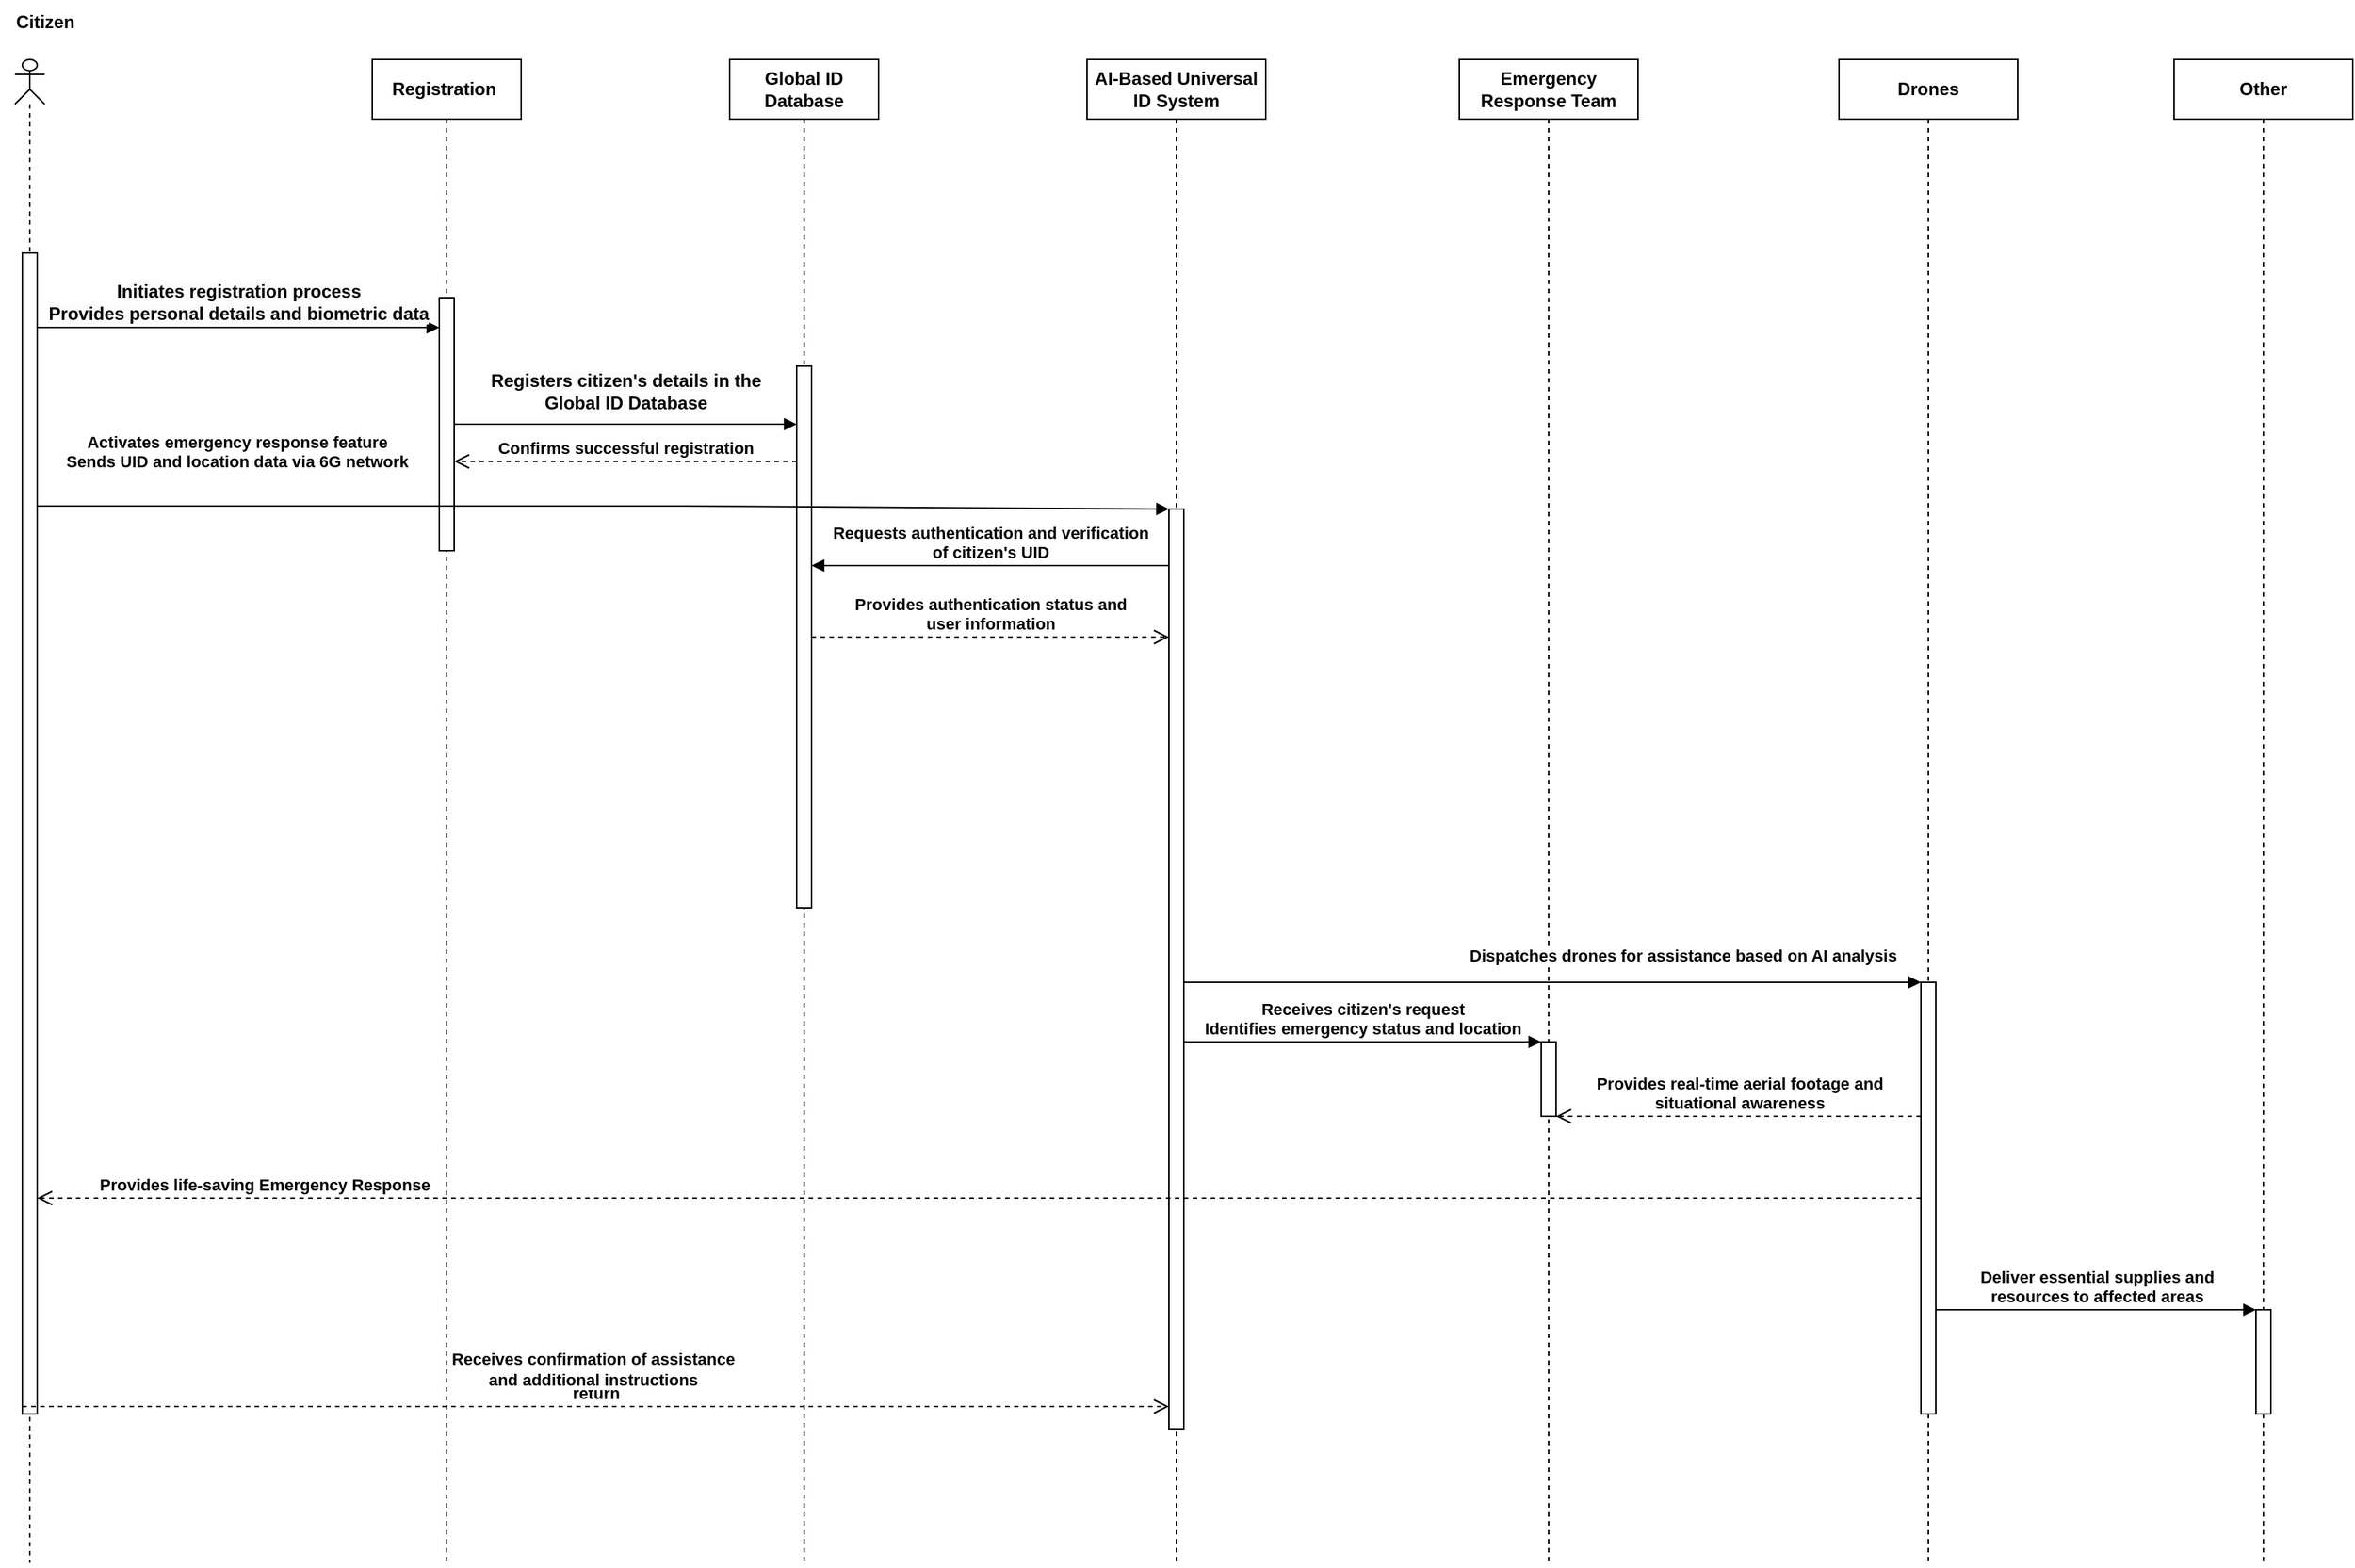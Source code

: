 <mxfile version="24.2.0" type="github">
  <diagram name="Page-1" id="QKDvNmiI1PhG7flJE1R0">
    <mxGraphModel dx="1735" dy="1130" grid="0" gridSize="12" guides="1" tooltips="1" connect="1" arrows="1" fold="1" page="1" pageScale="1" pageWidth="850" pageHeight="1100" background="none" math="0" shadow="0">
      <root>
        <mxCell id="0" />
        <mxCell id="1" parent="0" />
        <mxCell id="bTPni2AEoeqcdZ7u2Vhd-3" value="" style="shape=umlLifeline;perimeter=lifelinePerimeter;whiteSpace=wrap;html=1;container=1;dropTarget=0;collapsible=0;recursiveResize=0;outlineConnect=0;portConstraint=eastwest;newEdgeStyle={&quot;curved&quot;:0,&quot;rounded&quot;:0};participant=umlActor;size=30;fontStyle=1;fontFamily=Helvetica;" parent="1" vertex="1">
          <mxGeometry x="50" y="50" width="20" height="1010" as="geometry" />
        </mxCell>
        <mxCell id="bTPni2AEoeqcdZ7u2Vhd-5" value="" style="html=1;points=[[0,0,0,0,5],[0,1,0,0,-5],[1,0,0,0,5],[1,1,0,0,-5]];perimeter=orthogonalPerimeter;outlineConnect=0;targetShapes=umlLifeline;portConstraint=eastwest;newEdgeStyle={&quot;curved&quot;:0,&quot;rounded&quot;:0};fontStyle=1;fontFamily=Helvetica;" parent="bTPni2AEoeqcdZ7u2Vhd-3" vertex="1">
          <mxGeometry x="5" y="130" width="10" height="780" as="geometry" />
        </mxCell>
        <mxCell id="bTPni2AEoeqcdZ7u2Vhd-4" value="Citizen" style="text;html=1;align=center;verticalAlign=middle;resizable=0;points=[];autosize=1;strokeColor=none;fillColor=none;fontStyle=1;fontFamily=Helvetica;" parent="1" vertex="1">
          <mxGeometry x="40" y="10" width="60" height="30" as="geometry" />
        </mxCell>
        <mxCell id="bTPni2AEoeqcdZ7u2Vhd-6" value="Registration&amp;nbsp;" style="shape=umlLifeline;perimeter=lifelinePerimeter;whiteSpace=wrap;html=1;container=1;dropTarget=0;collapsible=0;recursiveResize=0;outlineConnect=0;portConstraint=eastwest;newEdgeStyle={&quot;curved&quot;:0,&quot;rounded&quot;:0};fontStyle=1;fontFamily=Helvetica;" parent="1" vertex="1">
          <mxGeometry x="290" y="50" width="100" height="1010" as="geometry" />
        </mxCell>
        <mxCell id="bTPni2AEoeqcdZ7u2Vhd-10" value="" style="html=1;points=[[0,0,0,0,5],[0,1,0,0,-5],[1,0,0,0,5],[1,1,0,0,-5]];perimeter=orthogonalPerimeter;outlineConnect=0;targetShapes=umlLifeline;portConstraint=eastwest;newEdgeStyle={&quot;curved&quot;:0,&quot;rounded&quot;:0};fontStyle=1;fontFamily=Helvetica;" parent="bTPni2AEoeqcdZ7u2Vhd-6" vertex="1">
          <mxGeometry x="45" y="160" width="10" height="170" as="geometry" />
        </mxCell>
        <mxCell id="bTPni2AEoeqcdZ7u2Vhd-7" value="Global ID Database" style="shape=umlLifeline;perimeter=lifelinePerimeter;whiteSpace=wrap;html=1;container=1;dropTarget=0;collapsible=0;recursiveResize=0;outlineConnect=0;portConstraint=eastwest;newEdgeStyle={&quot;curved&quot;:0,&quot;rounded&quot;:0};fontStyle=1;fontFamily=Helvetica;" parent="1" vertex="1">
          <mxGeometry x="530" y="50" width="100" height="1012" as="geometry" />
        </mxCell>
        <mxCell id="bTPni2AEoeqcdZ7u2Vhd-12" value="" style="html=1;points=[[0,0,0,0,5],[0,1,0,0,-5],[1,0,0,0,5],[1,1,0,0,-5]];perimeter=orthogonalPerimeter;outlineConnect=0;targetShapes=umlLifeline;portConstraint=eastwest;newEdgeStyle={&quot;curved&quot;:0,&quot;rounded&quot;:0};fontStyle=1;fontFamily=Helvetica;" parent="bTPni2AEoeqcdZ7u2Vhd-7" vertex="1">
          <mxGeometry x="45" y="206" width="10" height="364" as="geometry" />
        </mxCell>
        <mxCell id="bTPni2AEoeqcdZ7u2Vhd-21" value="Confirms successful registration" style="html=1;verticalAlign=bottom;endArrow=open;dashed=1;endSize=8;curved=0;rounded=0;fontStyle=1;fontFamily=Helvetica;" parent="1" source="bTPni2AEoeqcdZ7u2Vhd-12" target="bTPni2AEoeqcdZ7u2Vhd-10" edge="1">
          <mxGeometry relative="1" as="geometry">
            <mxPoint x="540" y="420" as="sourcePoint" />
            <mxPoint x="490" y="400" as="targetPoint" />
            <Array as="points">
              <mxPoint x="490" y="320" />
            </Array>
            <mxPoint as="offset" />
          </mxGeometry>
        </mxCell>
        <mxCell id="bTPni2AEoeqcdZ7u2Vhd-26" value="&lt;span style=&quot;font-size: 12px; background-color: rgb(251, 251, 251);&quot;&gt;Initiates registration process&lt;/span&gt;&lt;br style=&quot;font-size: 12px; background-color: rgb(251, 251, 251);&quot;&gt;&lt;span style=&quot;font-size: 12px; background-color: rgb(251, 251, 251);&quot;&gt;Provides personal details and biometric data&lt;/span&gt;" style="html=1;verticalAlign=bottom;endArrow=block;curved=0;rounded=0;fontStyle=1;fontFamily=Helvetica;" parent="1" source="bTPni2AEoeqcdZ7u2Vhd-5" target="bTPni2AEoeqcdZ7u2Vhd-10" edge="1">
          <mxGeometry width="80" relative="1" as="geometry">
            <mxPoint x="210" y="490" as="sourcePoint" />
            <mxPoint x="290" y="490" as="targetPoint" />
            <Array as="points">
              <mxPoint x="200" y="230" />
            </Array>
          </mxGeometry>
        </mxCell>
        <mxCell id="bTPni2AEoeqcdZ7u2Vhd-27" value="&lt;span style=&quot;font-size: 12px; background-color: rgb(251, 251, 251);&quot;&gt;Registers citizen&#39;s details in the&lt;/span&gt;&lt;br style=&quot;font-size: 12px; background-color: rgb(251, 251, 251);&quot;&gt;&lt;span style=&quot;font-size: 12px; background-color: rgb(251, 251, 251);&quot;&gt;Global ID Database&lt;/span&gt;" style="html=1;verticalAlign=bottom;endArrow=block;curved=0;rounded=0;fontStyle=1;fontFamily=Helvetica;" parent="1" source="bTPni2AEoeqcdZ7u2Vhd-10" target="bTPni2AEoeqcdZ7u2Vhd-12" edge="1">
          <mxGeometry y="5" width="80" relative="1" as="geometry">
            <mxPoint x="410" y="250" as="sourcePoint" />
            <mxPoint x="595" y="250" as="targetPoint" />
            <mxPoint as="offset" />
          </mxGeometry>
        </mxCell>
        <mxCell id="bTPni2AEoeqcdZ7u2Vhd-28" value="AI-Based Universal ID System" style="shape=umlLifeline;perimeter=lifelinePerimeter;whiteSpace=wrap;html=1;container=1;dropTarget=0;collapsible=0;recursiveResize=0;outlineConnect=0;portConstraint=eastwest;newEdgeStyle={&quot;curved&quot;:0,&quot;rounded&quot;:0};fontStyle=1;fontFamily=Helvetica;" parent="1" vertex="1">
          <mxGeometry x="770" y="50" width="120" height="1012" as="geometry" />
        </mxCell>
        <mxCell id="bTPni2AEoeqcdZ7u2Vhd-29" value="" style="html=1;points=[[0,0,0,0,5],[0,1,0,0,-5],[1,0,0,0,5],[1,1,0,0,-5]];perimeter=orthogonalPerimeter;outlineConnect=0;targetShapes=umlLifeline;portConstraint=eastwest;newEdgeStyle={&quot;curved&quot;:0,&quot;rounded&quot;:0};fontStyle=1;fontFamily=Helvetica;" parent="bTPni2AEoeqcdZ7u2Vhd-28" vertex="1">
          <mxGeometry x="55" y="302" width="10" height="618" as="geometry" />
        </mxCell>
        <mxCell id="bTPni2AEoeqcdZ7u2Vhd-30" value="Requests authentication and verification&lt;br&gt;of citizen&#39;s UID" style="html=1;verticalAlign=bottom;endArrow=block;curved=0;rounded=0;fontStyle=1;fontFamily=Helvetica;" parent="1" source="bTPni2AEoeqcdZ7u2Vhd-29" target="bTPni2AEoeqcdZ7u2Vhd-12" edge="1">
          <mxGeometry width="80" relative="1" as="geometry">
            <mxPoint x="710" y="355" as="sourcePoint" />
            <mxPoint x="760" y="410" as="targetPoint" />
            <Array as="points">
              <mxPoint x="720" y="390" />
            </Array>
          </mxGeometry>
        </mxCell>
        <mxCell id="bTPni2AEoeqcdZ7u2Vhd-31" value="Activates emergency response feature&lt;br&gt;Sends UID and location data via 6G network" style="html=1;verticalAlign=bottom;endArrow=block;curved=0;rounded=0;fontStyle=1;fontFamily=Helvetica;" parent="1" source="bTPni2AEoeqcdZ7u2Vhd-5" target="bTPni2AEoeqcdZ7u2Vhd-29" edge="1">
          <mxGeometry x="-0.647" y="21" width="80" relative="1" as="geometry">
            <mxPoint x="110" y="360" as="sourcePoint" />
            <mxPoint x="190" y="360" as="targetPoint" />
            <Array as="points">
              <mxPoint x="500" y="350" />
            </Array>
            <mxPoint as="offset" />
          </mxGeometry>
        </mxCell>
        <mxCell id="bTPni2AEoeqcdZ7u2Vhd-32" value="Provides authentication status and&lt;br&gt;user information" style="html=1;verticalAlign=bottom;endArrow=open;dashed=1;endSize=8;curved=0;rounded=0;fontStyle=1;fontFamily=Helvetica;" parent="1" source="bTPni2AEoeqcdZ7u2Vhd-12" target="bTPni2AEoeqcdZ7u2Vhd-29" edge="1">
          <mxGeometry relative="1" as="geometry">
            <mxPoint x="645" y="440" as="sourcePoint" />
            <mxPoint x="905" y="440" as="targetPoint" />
          </mxGeometry>
        </mxCell>
        <mxCell id="bTPni2AEoeqcdZ7u2Vhd-33" value="Emergency Response Team" style="shape=umlLifeline;perimeter=lifelinePerimeter;whiteSpace=wrap;html=1;container=1;dropTarget=0;collapsible=0;recursiveResize=0;outlineConnect=0;portConstraint=eastwest;newEdgeStyle={&quot;curved&quot;:0,&quot;rounded&quot;:0};fontStyle=1;fontFamily=Helvetica;" parent="1" vertex="1">
          <mxGeometry x="1020" y="50" width="120" height="1012" as="geometry" />
        </mxCell>
        <mxCell id="bTPni2AEoeqcdZ7u2Vhd-34" value="" style="html=1;points=[[0,0,0,0,5],[0,1,0,0,-5],[1,0,0,0,5],[1,1,0,0,-5]];perimeter=orthogonalPerimeter;outlineConnect=0;targetShapes=umlLifeline;portConstraint=eastwest;newEdgeStyle={&quot;curved&quot;:0,&quot;rounded&quot;:0};fontStyle=1;fontFamily=Helvetica;" parent="bTPni2AEoeqcdZ7u2Vhd-33" vertex="1">
          <mxGeometry x="55" y="660" width="10" height="50" as="geometry" />
        </mxCell>
        <mxCell id="bTPni2AEoeqcdZ7u2Vhd-35" value="Receives citizen&#39;s request&lt;br&gt;Identifies emergency status and location" style="html=1;verticalAlign=bottom;endArrow=block;curved=0;rounded=0;fontStyle=1;fontFamily=Helvetica;" parent="1" source="bTPni2AEoeqcdZ7u2Vhd-29" target="bTPni2AEoeqcdZ7u2Vhd-34" edge="1">
          <mxGeometry width="80" relative="1" as="geometry">
            <mxPoint x="980" y="510" as="sourcePoint" />
            <mxPoint x="1060" y="510" as="targetPoint" />
          </mxGeometry>
        </mxCell>
        <mxCell id="bTPni2AEoeqcdZ7u2Vhd-37" value="Drones" style="shape=umlLifeline;perimeter=lifelinePerimeter;whiteSpace=wrap;html=1;container=1;dropTarget=0;collapsible=0;recursiveResize=0;outlineConnect=0;portConstraint=eastwest;newEdgeStyle={&quot;curved&quot;:0,&quot;rounded&quot;:0};fontStyle=1;fontFamily=Helvetica;" parent="1" vertex="1">
          <mxGeometry x="1275" y="50" width="120" height="1012" as="geometry" />
        </mxCell>
        <mxCell id="bTPni2AEoeqcdZ7u2Vhd-38" value="" style="html=1;points=[[0,0,0,0,5],[0,1,0,0,-5],[1,0,0,0,5],[1,1,0,0,-5]];perimeter=orthogonalPerimeter;outlineConnect=0;targetShapes=umlLifeline;portConstraint=eastwest;newEdgeStyle={&quot;curved&quot;:0,&quot;rounded&quot;:0};fontStyle=1;fontFamily=Helvetica;" parent="bTPni2AEoeqcdZ7u2Vhd-37" vertex="1">
          <mxGeometry x="55" y="620" width="10" height="290" as="geometry" />
        </mxCell>
        <mxCell id="bTPni2AEoeqcdZ7u2Vhd-39" value="Dispatches drones for assistance based on AI analysis" style="html=1;verticalAlign=bottom;endArrow=block;curved=0;rounded=0;fontStyle=1;fontFamily=Helvetica;" parent="1" source="bTPni2AEoeqcdZ7u2Vhd-29" target="bTPni2AEoeqcdZ7u2Vhd-38" edge="1">
          <mxGeometry x="0.353" y="9" width="80" relative="1" as="geometry">
            <mxPoint x="860" y="580" as="sourcePoint" />
            <mxPoint x="1430" y="580" as="targetPoint" />
            <mxPoint as="offset" />
          </mxGeometry>
        </mxCell>
        <mxCell id="bTPni2AEoeqcdZ7u2Vhd-40" value="Other" style="shape=umlLifeline;perimeter=lifelinePerimeter;whiteSpace=wrap;html=1;container=1;dropTarget=0;collapsible=0;recursiveResize=0;outlineConnect=0;portConstraint=eastwest;newEdgeStyle={&quot;curved&quot;:0,&quot;rounded&quot;:0};fontStyle=1;fontFamily=Helvetica;" parent="1" vertex="1">
          <mxGeometry x="1500" y="50" width="120" height="1012" as="geometry" />
        </mxCell>
        <mxCell id="bTPni2AEoeqcdZ7u2Vhd-41" value="" style="html=1;points=[[0,0,0,0,5],[0,1,0,0,-5],[1,0,0,0,5],[1,1,0,0,-5]];perimeter=orthogonalPerimeter;outlineConnect=0;targetShapes=umlLifeline;portConstraint=eastwest;newEdgeStyle={&quot;curved&quot;:0,&quot;rounded&quot;:0};fontStyle=1;fontFamily=Helvetica;" parent="bTPni2AEoeqcdZ7u2Vhd-40" vertex="1">
          <mxGeometry x="55" y="840" width="10" height="70" as="geometry" />
        </mxCell>
        <mxCell id="bTPni2AEoeqcdZ7u2Vhd-42" value="Deliver essential supplies and&lt;br&gt;resources to affected areas" style="html=1;verticalAlign=bottom;endArrow=block;curved=0;rounded=0;fontStyle=1;fontFamily=Helvetica;" parent="1" source="bTPni2AEoeqcdZ7u2Vhd-38" target="bTPni2AEoeqcdZ7u2Vhd-41" edge="1">
          <mxGeometry width="80" relative="1" as="geometry">
            <mxPoint x="1550" y="900" as="sourcePoint" />
            <mxPoint x="1630" y="900" as="targetPoint" />
            <mxPoint as="offset" />
          </mxGeometry>
        </mxCell>
        <mxCell id="bTPni2AEoeqcdZ7u2Vhd-43" value="Provides real-time aerial footage and&lt;br&gt;situational awareness" style="html=1;verticalAlign=bottom;endArrow=open;dashed=1;endSize=8;curved=0;rounded=0;fontStyle=1;fontFamily=Helvetica;" parent="1" source="bTPni2AEoeqcdZ7u2Vhd-38" target="bTPni2AEoeqcdZ7u2Vhd-34" edge="1">
          <mxGeometry relative="1" as="geometry">
            <mxPoint x="1430" y="790" as="sourcePoint" />
            <mxPoint x="1350" y="790" as="targetPoint" />
          </mxGeometry>
        </mxCell>
        <mxCell id="bTPni2AEoeqcdZ7u2Vhd-44" value="Provides life-saving Emergency Response&amp;nbsp;" style="html=1;verticalAlign=bottom;endArrow=open;dashed=1;endSize=8;curved=0;rounded=0;fontStyle=1;fontFamily=Helvetica;" parent="1" source="bTPni2AEoeqcdZ7u2Vhd-38" target="bTPni2AEoeqcdZ7u2Vhd-5" edge="1">
          <mxGeometry x="0.757" relative="1" as="geometry">
            <mxPoint x="1470" y="740" as="sourcePoint" />
            <mxPoint x="130" y="780" as="targetPoint" />
            <mxPoint as="offset" />
          </mxGeometry>
        </mxCell>
        <mxCell id="bTPni2AEoeqcdZ7u2Vhd-46" value="return" style="html=1;verticalAlign=bottom;endArrow=open;dashed=1;endSize=8;curved=0;rounded=0;exitX=0;exitY=1;exitDx=0;exitDy=-5;exitPerimeter=0;fontStyle=1;fontFamily=Helvetica;" parent="1" source="bTPni2AEoeqcdZ7u2Vhd-5" target="bTPni2AEoeqcdZ7u2Vhd-29" edge="1">
          <mxGeometry relative="1" as="geometry">
            <mxPoint x="140" y="910" as="sourcePoint" />
            <mxPoint x="770" y="910" as="targetPoint" />
          </mxGeometry>
        </mxCell>
        <mxCell id="bTPni2AEoeqcdZ7u2Vhd-47" value="Receives confirmation of assistance&lt;br&gt;and additional instructions" style="edgeLabel;html=1;align=center;verticalAlign=middle;resizable=0;points=[];fontStyle=1;fontFamily=Helvetica;" parent="bTPni2AEoeqcdZ7u2Vhd-46" vertex="1" connectable="0">
          <mxGeometry x="-0.004" y="25" relative="1" as="geometry">
            <mxPoint x="-1" as="offset" />
          </mxGeometry>
        </mxCell>
      </root>
    </mxGraphModel>
  </diagram>
</mxfile>
